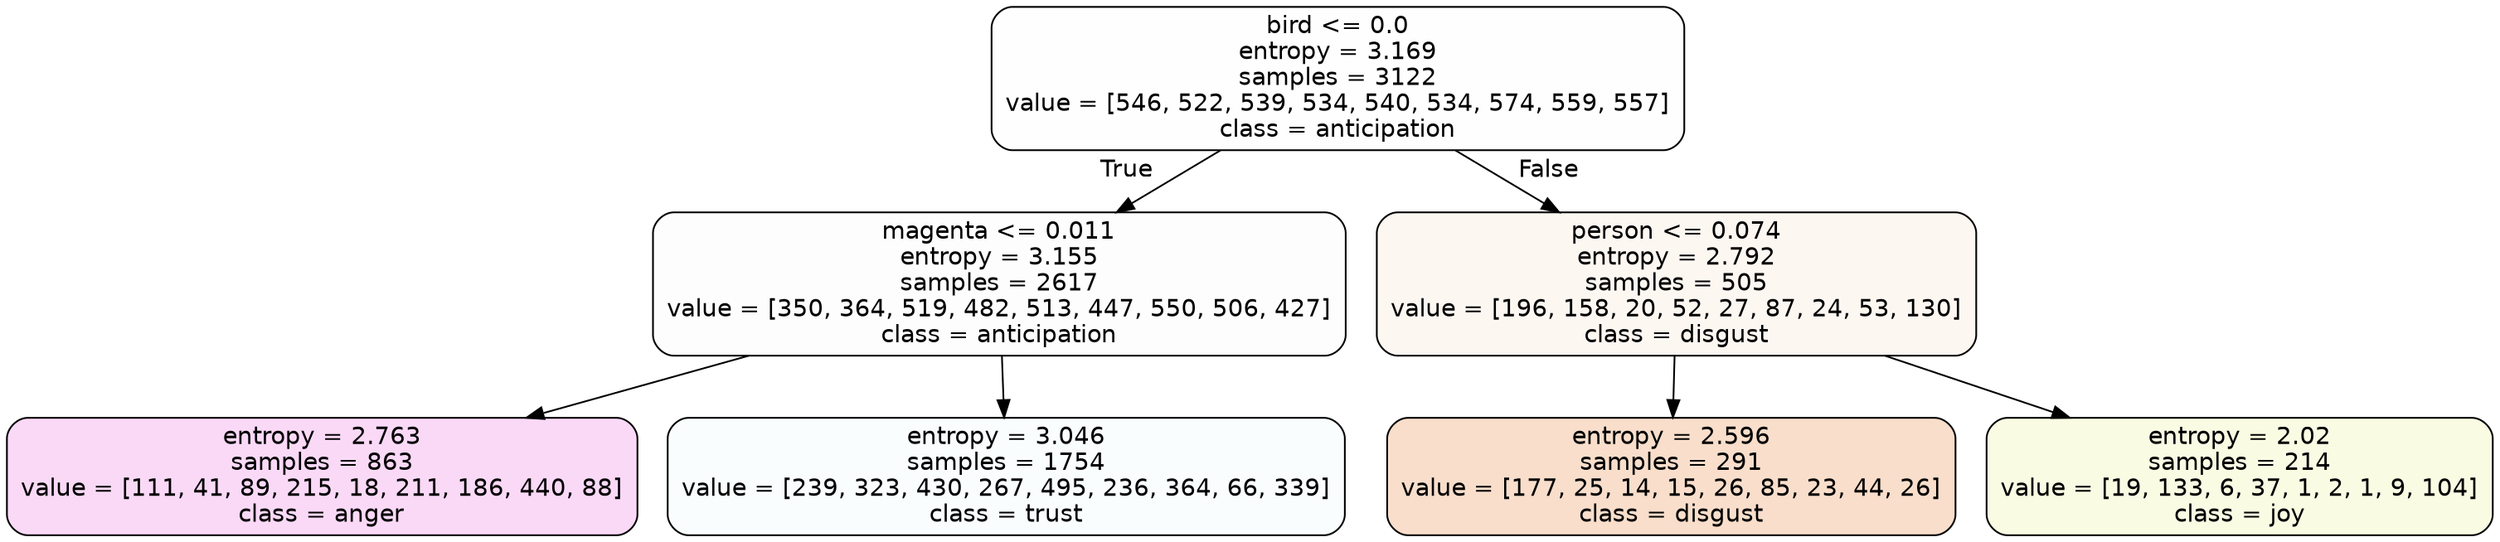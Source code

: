 digraph Tree {
node [shape=box, style="filled, rounded", color="black", fontname=helvetica] ;
edge [fontname=helvetica] ;
0 [label="bird <= 0.0\nentropy = 3.169\nsamples = 3122\nvalue = [546, 522, 539, 534, 540, 534, 574, 559, 557]\nclass = anticipation", fillcolor="#8139e501"] ;
1 [label="magenta <= 0.011\nentropy = 3.155\nsamples = 2617\nvalue = [350, 364, 519, 482, 513, 447, 550, 506, 427]\nclass = anticipation", fillcolor="#8139e502"] ;
0 -> 1 [labeldistance=2.5, labelangle=45, headlabel="True"] ;
2 [label="entropy = 2.763\nsamples = 863\nvalue = [111, 41, 89, 215, 18, 211, 186, 440, 88]\nclass = anger", fillcolor="#e539d730"] ;
1 -> 2 ;
3 [label="entropy = 3.046\nsamples = 1754\nvalue = [239, 323, 430, 267, 495, 236, 364, 66, 339]\nclass = trust", fillcolor="#39d7e507"] ;
1 -> 3 ;
4 [label="person <= 0.074\nentropy = 2.792\nsamples = 505\nvalue = [196, 158, 20, 52, 27, 87, 24, 53, 130]\nclass = disgust", fillcolor="#e5813910"] ;
0 -> 4 [labeldistance=2.5, labelangle=-45, headlabel="False"] ;
5 [label="entropy = 2.596\nsamples = 291\nvalue = [177, 25, 14, 15, 26, 85, 23, 44, 26]\nclass = disgust", fillcolor="#e5813943"] ;
4 -> 5 ;
6 [label="entropy = 2.02\nsamples = 214\nvalue = [19, 133, 6, 37, 1, 2, 1, 9, 104]\nclass = joy", fillcolor="#d7e53924"] ;
4 -> 6 ;
}